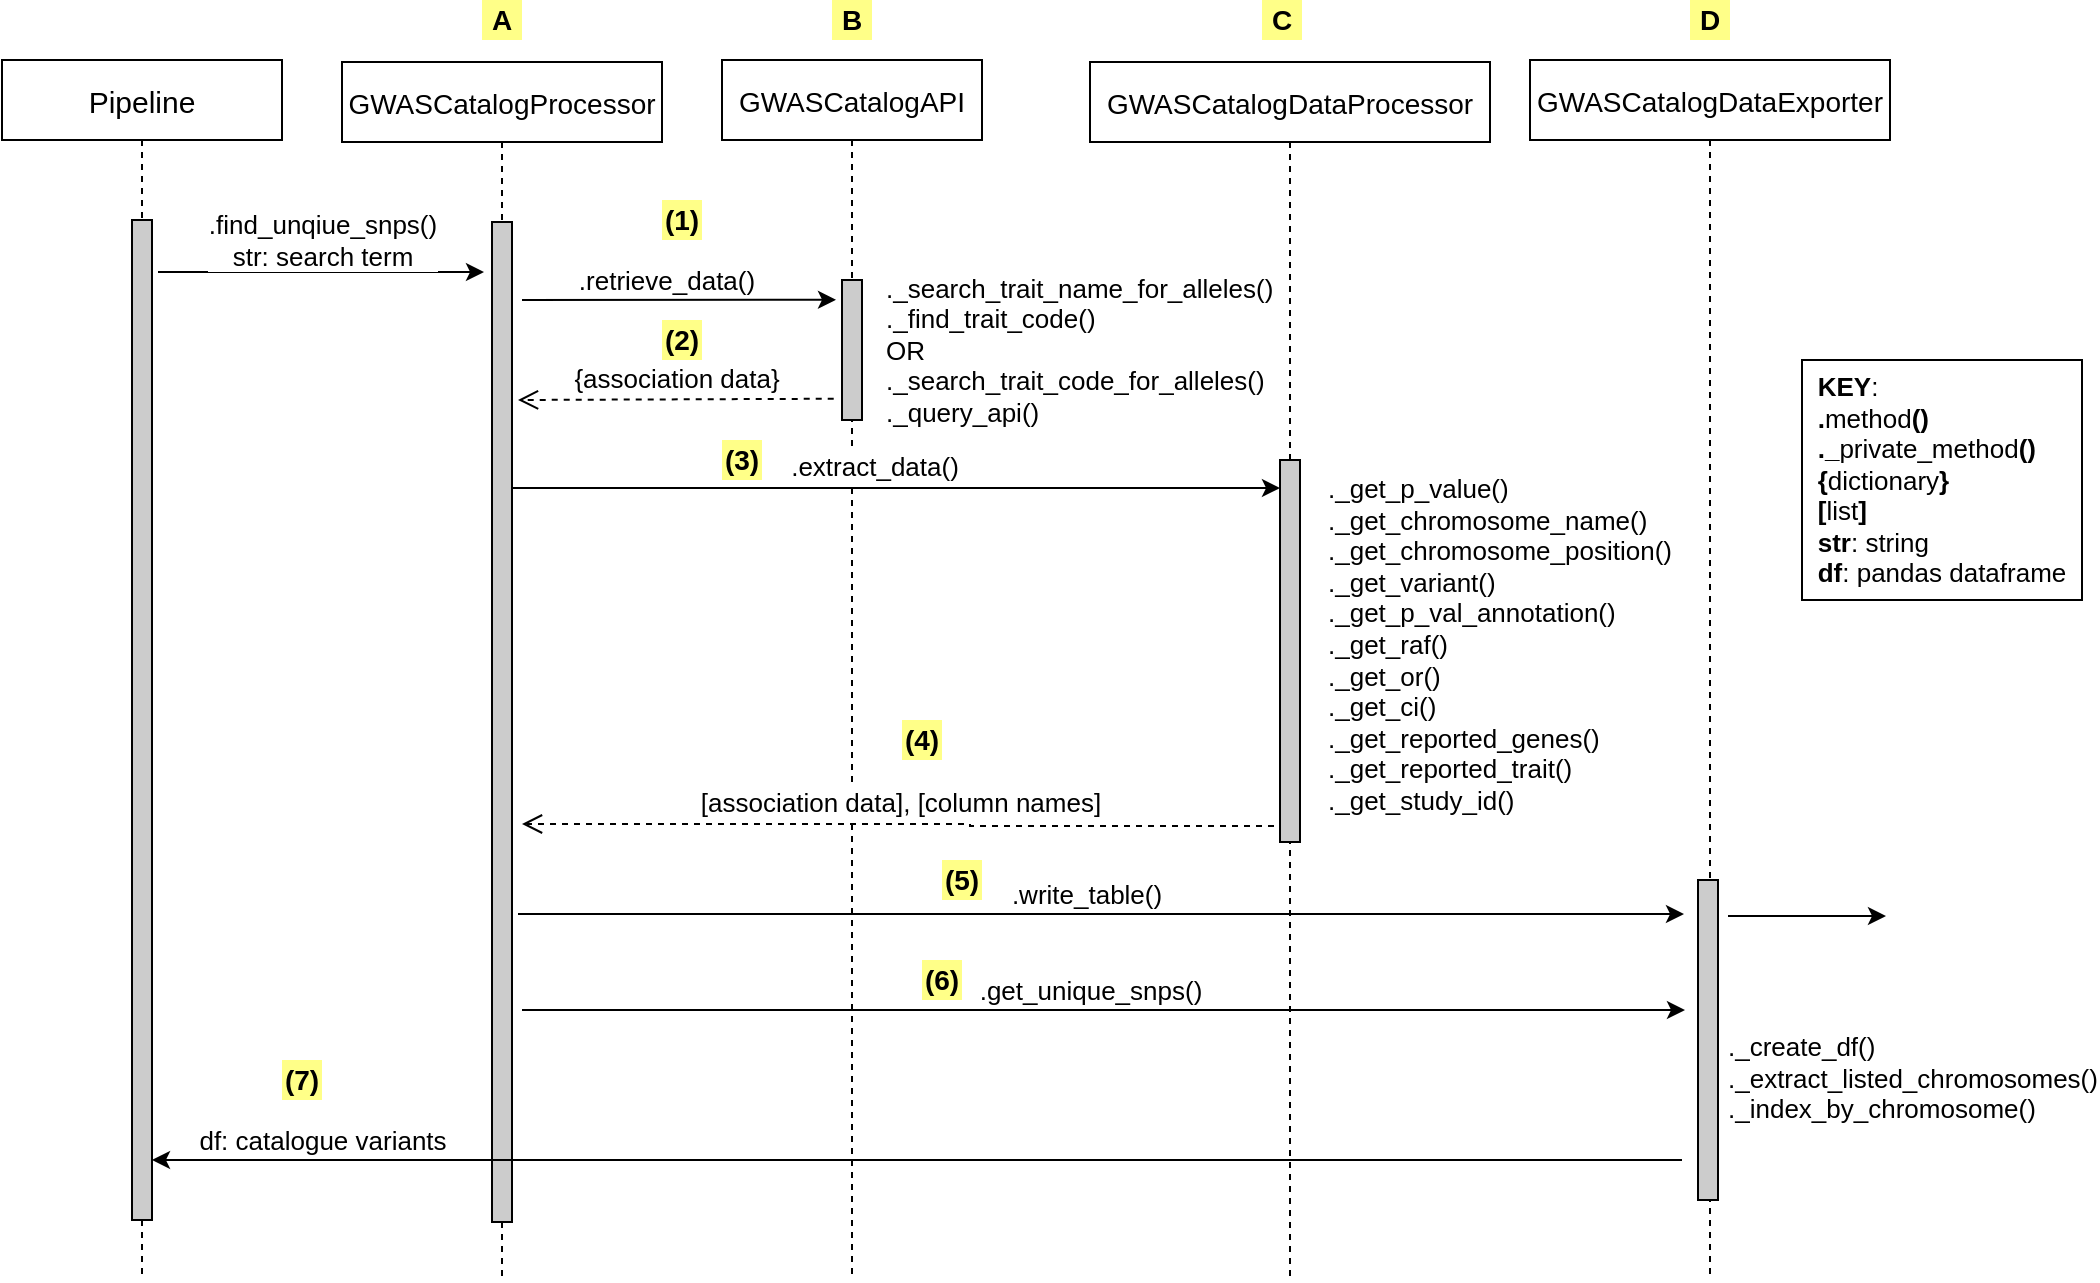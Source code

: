 <mxfile version="17.4.6" type="device"><diagram id="kgpKYQtTHZ0yAKxKKP6v" name="Page-1"><mxGraphModel dx="1422" dy="697" grid="1" gridSize="10" guides="1" tooltips="1" connect="1" arrows="1" fold="1" page="1" pageScale="1" pageWidth="850" pageHeight="1100" math="0" shadow="0"><root><mxCell id="0"/><mxCell id="1" parent="0"/><mxCell id="3nuBFxr9cyL0pnOWT2aG-1" value="GWASCatalogProcessor" style="shape=umlLifeline;perimeter=lifelinePerimeter;container=1;collapsible=0;recursiveResize=0;rounded=0;shadow=0;strokeWidth=1;fontSize=14;" parent="1" vertex="1"><mxGeometry x="210" y="41" width="160" height="609" as="geometry"/></mxCell><mxCell id="3VSZiahwa-lIYGKxo2oS-6" value="" style="points=[];perimeter=orthogonalPerimeter;rounded=0;shadow=0;strokeWidth=1;fillColor=#CCCCCC;" parent="3nuBFxr9cyL0pnOWT2aG-1" vertex="1"><mxGeometry x="75" y="80" width="10" height="500" as="geometry"/></mxCell><mxCell id="3nuBFxr9cyL0pnOWT2aG-5" value="GWASCatalogAPI" style="shape=umlLifeline;perimeter=lifelinePerimeter;container=1;collapsible=0;recursiveResize=0;rounded=0;shadow=0;strokeWidth=1;fontSize=14;" parent="1" vertex="1"><mxGeometry x="400" y="40" width="130" height="610" as="geometry"/></mxCell><mxCell id="3VSZiahwa-lIYGKxo2oS-5" value="" style="points=[];perimeter=orthogonalPerimeter;rounded=0;shadow=0;strokeWidth=1;fillColor=#CCCCCC;" parent="3nuBFxr9cyL0pnOWT2aG-5" vertex="1"><mxGeometry x="60" y="110" width="10" height="70" as="geometry"/></mxCell><mxCell id="3VSZiahwa-lIYGKxo2oS-8" value="._search_trait_name_for_alleles()&lt;br style=&quot;font-size: 13px;&quot;&gt;._find_trait_code()&lt;br style=&quot;font-size: 13px;&quot;&gt;OR&lt;br style=&quot;font-size: 13px;&quot;&gt;._search_trait_code_for_alleles()&lt;br style=&quot;font-size: 13px;&quot;&gt;._query_api()" style="rounded=0;whiteSpace=wrap;html=1;fillColor=none;strokeColor=none;align=left;fontSize=13;" parent="3nuBFxr9cyL0pnOWT2aG-5" vertex="1"><mxGeometry x="80" y="105" width="140" height="80" as="geometry"/></mxCell><mxCell id="3VSZiahwa-lIYGKxo2oS-7" value=".retrieve_data()" style="edgeStyle=orthogonalEdgeStyle;rounded=0;orthogonalLoop=1;jettySize=auto;html=1;fontSize=13;" parent="3nuBFxr9cyL0pnOWT2aG-5" edge="1"><mxGeometry x="-0.085" y="10" relative="1" as="geometry"><mxPoint x="-100" y="120" as="sourcePoint"/><mxPoint x="57" y="119.86" as="targetPoint"/><Array as="points"><mxPoint x="57" y="119.86"/></Array><mxPoint as="offset"/></mxGeometry></mxCell><mxCell id="3VSZiahwa-lIYGKxo2oS-10" value="{association data}" style="edgeStyle=orthogonalEdgeStyle;rounded=0;orthogonalLoop=1;jettySize=auto;html=1;dashed=1;endArrow=open;verticalAlign=bottom;endSize=8;shadow=0;strokeWidth=1;exitX=-0.214;exitY=0.849;exitDx=0;exitDy=0;exitPerimeter=0;fontSize=13;" parent="3nuBFxr9cyL0pnOWT2aG-5" edge="1"><mxGeometry relative="1" as="geometry"><mxPoint x="55.86" y="169.43" as="sourcePoint"/><mxPoint x="-102" y="170" as="targetPoint"/><Array as="points"><mxPoint x="48" y="169"/></Array></mxGeometry></mxCell><mxCell id="aowkjoznNvyGGsVmtl6p-7" value="&lt;b&gt;(3)&lt;/b&gt;&lt;span style=&quot;color: rgba(0 , 0 , 0 , 0) ; font-family: monospace ; font-size: 0px&quot;&gt;%3CmxGraphModel%3E%3Croot%3E%3CmxCell%20id%3D%220%22%2F%3E%3CmxCell%20id%3D%221%22%20parent%3D%220%22%2F%3E%3CmxCell%20id%3D%222%22%20value%3D%22%26lt%3Bb%26gt%3BD%26lt%3B%2Fb%26gt%3B%22%20style%3D%22rounded%3D0%3BwhiteSpace%3Dwrap%3Bhtml%3D1%3BfontSize%3D14%3BfillColor%3D%23ffff88%3BstrokeColor%3Dnone%3B%22%20vertex%3D%221%22%20parent%3D%221%22%3E%3CmxGeometry%20x%3D%22884%22%20y%3D%2210%22%20width%3D%2220%22%20height%3D%2220%22%20as%3D%22geometry%22%2F%3E%3C%2FmxCell%3E%3C%2Froot%3E%3C%2FmxGraphModel%3E&lt;/span&gt;" style="rounded=0;whiteSpace=wrap;html=1;fontSize=14;fillColor=#ffff88;strokeColor=none;" vertex="1" parent="3nuBFxr9cyL0pnOWT2aG-5"><mxGeometry y="190" width="20" height="20" as="geometry"/></mxCell><mxCell id="aowkjoznNvyGGsVmtl6p-14" value="&lt;b&gt;(4)&lt;/b&gt;&lt;span style=&quot;color: rgba(0 , 0 , 0 , 0) ; font-family: monospace ; font-size: 0px&quot;&gt;%3CmxGraphModel%3E%3Croot%3E%3CmxCell%20id%3D%220%22%2F%3E%3CmxCell%20id%3D%221%22%20parent%3D%220%22%2F%3E%3CmxCell%20id%3D%222%22%20value%3D%22%26lt%3Bb%26gt%3BD%26lt%3B%2Fb%26gt%3B%22%20style%3D%22rounded%3D0%3BwhiteSpace%3Dwrap%3Bhtml%3D1%3BfontSize%3D14%3BfillColor%3D%23ffff88%3BstrokeColor%3Dnone%3B%22%20vertex%3D%221%22%20parent%3D%221%22%3E%3CmxGeometry%20x%3D%22884%22%20y%3D%2210%22%20width%3D%2220%22%20height%3D%2220%22%20as%3D%22geometry%22%2F%3E%3C%2FmxCell%3E%3C%2Froot%3E%3C%2FmxGraphModel%3E&lt;/span&gt;" style="rounded=0;whiteSpace=wrap;html=1;fontSize=14;fillColor=#ffff88;strokeColor=none;" vertex="1" parent="3nuBFxr9cyL0pnOWT2aG-5"><mxGeometry x="90" y="330" width="20" height="20" as="geometry"/></mxCell><mxCell id="aowkjoznNvyGGsVmtl6p-16" value="&lt;b&gt;(5)&lt;/b&gt;&lt;span style=&quot;color: rgba(0 , 0 , 0 , 0) ; font-family: monospace ; font-size: 0px&quot;&gt;%3CmxGraphModel%3E%3Croot%3E%3CmxCell%20id%3D%220%22%2F%3E%3CmxCell%20id%3D%221%22%20parent%3D%220%22%2F%3E%3CmxCell%20id%3D%222%22%20value%3D%22%26lt%3Bb%26gt%3BD%26lt%3B%2Fb%26gt%3B%22%20style%3D%22rounded%3D0%3BwhiteSpace%3Dwrap%3Bhtml%3D1%3BfontSize%3D14%3BfillColor%3D%23ffff88%3BstrokeColor%3Dnone%3B%22%20vertex%3D%221%22%20parent%3D%221%22%3E%3CmxGeometry%20x%3D%22884%22%20y%3D%2210%22%20width%3D%2220%22%20height%3D%2220%22%20as%3D%22geometry%22%2F%3E%3C%2FmxCell%3E%3C%2Froot%3E%3C%2FmxGraphModel%3E&lt;/span&gt;" style="rounded=0;whiteSpace=wrap;html=1;fontSize=14;fillColor=#ffff88;strokeColor=none;" vertex="1" parent="3nuBFxr9cyL0pnOWT2aG-5"><mxGeometry x="110" y="400" width="20" height="20" as="geometry"/></mxCell><mxCell id="aowkjoznNvyGGsVmtl6p-17" value="&lt;b&gt;(6)&lt;/b&gt;&lt;span style=&quot;color: rgba(0 , 0 , 0 , 0) ; font-family: monospace ; font-size: 0px&quot;&gt;%3CmxGraphModel%3E%3Croot%3E%3CmxCell%20id%3D%220%22%2F%3E%3CmxCell%20id%3D%221%22%20parent%3D%220%22%2F%3E%3CmxCell%20id%3D%222%22%20value%3D%22%26lt%3Bb%26gt%3BD%26lt%3B%2Fb%26gt%3B%22%20style%3D%22rounded%3D0%3BwhiteSpace%3Dwrap%3Bhtml%3D1%3BfontSize%3D14%3BfillColor%3D%23ffff88%3BstrokeColor%3Dnone%3B%22%20vertex%3D%221%22%20parent%3D%221%22%3E%3CmxGeometry%20x%3D%22884%22%20y%3D%2210%22%20width%3D%2220%22%20height%3D%2220%22%20as%3D%22geometry%22%2F%3E%3C%2FmxCell%3E%3C%2Froot%3E%3C%2FmxGraphModel%3E&lt;/span&gt;" style="rounded=0;whiteSpace=wrap;html=1;fontSize=14;fillColor=#ffff88;strokeColor=none;" vertex="1" parent="3nuBFxr9cyL0pnOWT2aG-5"><mxGeometry x="100" y="450" width="20" height="20" as="geometry"/></mxCell><mxCell id="3VSZiahwa-lIYGKxo2oS-1" value="GWASCatalogDataProcessor" style="shape=umlLifeline;perimeter=lifelinePerimeter;container=1;collapsible=0;recursiveResize=0;rounded=0;shadow=0;strokeWidth=1;fontSize=14;" parent="1" vertex="1"><mxGeometry x="584" y="41" width="200" height="609" as="geometry"/></mxCell><mxCell id="3VSZiahwa-lIYGKxo2oS-2" value="" style="points=[];perimeter=orthogonalPerimeter;rounded=0;shadow=0;strokeWidth=1;fillColor=#CCCCCC;" parent="3VSZiahwa-lIYGKxo2oS-1" vertex="1"><mxGeometry x="95" y="199" width="10" height="191" as="geometry"/></mxCell><mxCell id="3VSZiahwa-lIYGKxo2oS-13" value="[association data], [column names]" style="edgeStyle=orthogonalEdgeStyle;rounded=0;orthogonalLoop=1;jettySize=auto;html=1;dashed=1;endArrow=open;verticalAlign=bottom;endSize=8;shadow=0;strokeWidth=1;fontSize=13;" parent="3VSZiahwa-lIYGKxo2oS-1" edge="1"><mxGeometry relative="1" as="geometry"><mxPoint x="92" y="382" as="sourcePoint"/><mxPoint x="-284" y="381" as="targetPoint"/><Array as="points"><mxPoint x="-60" y="382"/><mxPoint x="-60" y="381"/></Array></mxGeometry></mxCell><mxCell id="3VSZiahwa-lIYGKxo2oS-11" value=".extract_data()" style="edgeStyle=orthogonalEdgeStyle;rounded=0;orthogonalLoop=1;jettySize=auto;html=1;fontSize=13;" parent="3VSZiahwa-lIYGKxo2oS-1" edge="1"><mxGeometry x="-0.058" y="11" relative="1" as="geometry"><mxPoint x="-289" y="214" as="sourcePoint"/><mxPoint x="95" y="213" as="targetPoint"/><Array as="points"><mxPoint x="-289" y="213"/></Array><mxPoint as="offset"/></mxGeometry></mxCell><mxCell id="3VSZiahwa-lIYGKxo2oS-3" value="GWASCatalogDataExporter" style="shape=umlLifeline;perimeter=lifelinePerimeter;container=1;collapsible=0;recursiveResize=0;rounded=0;shadow=0;strokeWidth=1;fontSize=14;" parent="1" vertex="1"><mxGeometry x="804" y="40" width="180" height="610" as="geometry"/></mxCell><mxCell id="3VSZiahwa-lIYGKxo2oS-4" value="" style="points=[];perimeter=orthogonalPerimeter;rounded=0;shadow=0;strokeWidth=1;fillColor=#CCCCCC;" parent="3VSZiahwa-lIYGKxo2oS-3" vertex="1"><mxGeometry x="84" y="410" width="10" height="160" as="geometry"/></mxCell><mxCell id="3VSZiahwa-lIYGKxo2oS-26" value="" style="endArrow=classic;html=1;rounded=0;" parent="3VSZiahwa-lIYGKxo2oS-3" edge="1"><mxGeometry width="50" height="50" relative="1" as="geometry"><mxPoint x="99" y="428" as="sourcePoint"/><mxPoint x="178" y="428" as="targetPoint"/></mxGeometry></mxCell><mxCell id="3VSZiahwa-lIYGKxo2oS-14" value=".write_table()" style="edgeStyle=orthogonalEdgeStyle;rounded=0;orthogonalLoop=1;jettySize=auto;html=1;fontSize=13;" parent="1" edge="1"><mxGeometry x="-0.023" y="10" relative="1" as="geometry"><mxPoint x="300" y="467" as="sourcePoint"/><mxPoint x="881" y="467" as="targetPoint"/><Array as="points"><mxPoint x="298" y="467"/></Array><mxPoint as="offset"/></mxGeometry></mxCell><mxCell id="3VSZiahwa-lIYGKxo2oS-15" value=".get_unique_snps()" style="edgeStyle=orthogonalEdgeStyle;rounded=0;orthogonalLoop=1;jettySize=auto;html=1;fontSize=13;" parent="1" edge="1"><mxGeometry x="-0.023" y="10" relative="1" as="geometry"><mxPoint x="300" y="515" as="sourcePoint"/><mxPoint x="881.5" y="515" as="targetPoint"/><Array as="points"><mxPoint x="300" y="515"/></Array><mxPoint as="offset"/></mxGeometry></mxCell><mxCell id="3VSZiahwa-lIYGKxo2oS-16" value="Pipeline" style="shape=umlLifeline;perimeter=lifelinePerimeter;container=1;collapsible=0;recursiveResize=0;rounded=0;shadow=0;strokeWidth=1;fontSize=15;" parent="1" vertex="1"><mxGeometry x="40" y="40" width="140" height="610" as="geometry"/></mxCell><mxCell id="3VSZiahwa-lIYGKxo2oS-17" value="" style="points=[];perimeter=orthogonalPerimeter;rounded=0;shadow=0;strokeWidth=1;fillColor=#CCCCCC;" parent="3VSZiahwa-lIYGKxo2oS-16" vertex="1"><mxGeometry x="65" y="80" width="10" height="500" as="geometry"/></mxCell><mxCell id="3VSZiahwa-lIYGKxo2oS-18" value=".find_unqiue_snps()&lt;br style=&quot;font-size: 13px;&quot;&gt;str: search term" style="edgeStyle=orthogonalEdgeStyle;rounded=0;orthogonalLoop=1;jettySize=auto;html=1;fontSize=13;" parent="1" edge="1"><mxGeometry x="0.006" y="16" relative="1" as="geometry"><mxPoint x="118" y="146" as="sourcePoint"/><mxPoint x="281" y="146" as="targetPoint"/><Array as="points"><mxPoint x="213" y="146"/><mxPoint x="213" y="146"/></Array><mxPoint as="offset"/></mxGeometry></mxCell><mxCell id="3VSZiahwa-lIYGKxo2oS-19" value="df: catalogue variants" style="edgeStyle=orthogonalEdgeStyle;rounded=0;orthogonalLoop=1;jettySize=auto;html=1;fontSize=13;" parent="1" target="3VSZiahwa-lIYGKxo2oS-17" edge="1"><mxGeometry x="0.778" y="-10" relative="1" as="geometry"><mxPoint x="880" y="590" as="sourcePoint"/><mxPoint x="113.667" y="597.0" as="targetPoint"/><Array as="points"><mxPoint x="260" y="590"/><mxPoint x="260" y="590"/></Array><mxPoint as="offset"/></mxGeometry></mxCell><mxCell id="3VSZiahwa-lIYGKxo2oS-20" value="._create_df()&lt;br style=&quot;font-size: 13px;&quot;&gt;._extract_listed_chromosomes()&lt;br style=&quot;font-size: 13px;&quot;&gt;._index_by_chromosome()" style="rounded=0;whiteSpace=wrap;html=1;fillColor=none;strokeColor=none;align=left;fontSize=13;" parent="1" vertex="1"><mxGeometry x="901" y="524" width="140" height="49" as="geometry"/></mxCell><mxCell id="3VSZiahwa-lIYGKxo2oS-12" value="._get_p_value()&lt;br style=&quot;font-size: 13px;&quot;&gt;._get_chromosome_name()&lt;br style=&quot;font-size: 13px;&quot;&gt;._get_chromosome_position()&lt;br style=&quot;font-size: 13px;&quot;&gt;._get_variant()&lt;br style=&quot;font-size: 13px;&quot;&gt;._get_p_val_annotation()&lt;br style=&quot;font-size: 13px;&quot;&gt;._get_raf()&lt;br style=&quot;font-size: 13px;&quot;&gt;._get_or()&lt;br style=&quot;font-size: 13px;&quot;&gt;._get_ci()&lt;br style=&quot;font-size: 13px;&quot;&gt;._get_reported_genes()&lt;br style=&quot;font-size: 13px;&quot;&gt;._get_reported_trait()&lt;br style=&quot;font-size: 13px;&quot;&gt;._get_study_id()&lt;br style=&quot;font-size: 13px;&quot;&gt;&lt;br style=&quot;font-size: 13px;&quot;&gt;" style="rounded=0;whiteSpace=wrap;html=1;fillColor=none;strokeColor=none;align=left;fontSize=13;" parent="1" vertex="1"><mxGeometry x="701" y="250" width="166" height="180" as="geometry"/></mxCell><mxCell id="3VSZiahwa-lIYGKxo2oS-27" value="" style="shape=image;html=1;verticalAlign=top;verticalLabelPosition=bottom;labelBackgroundColor=#ffffff;imageAspect=0;aspect=fixed;image=https://cdn1.iconfinder.com/data/icons/bootstrap-vol-3/16/filetype-csv-128.png;fillColor=none;" parent="1" vertex="1"><mxGeometry x="987" y="440" width="54" height="54" as="geometry"/></mxCell><mxCell id="3VSZiahwa-lIYGKxo2oS-74" value="&lt;div style=&quot;text-align: left; font-size: 13px;&quot;&gt;&lt;b style=&quot;font-family: helvetica; font-size: 13px;&quot;&gt;KEY&lt;/b&gt;&lt;span style=&quot;text-align: left; font-family: helvetica; font-size: 13px;&quot;&gt;:&lt;/span&gt;&lt;/div&gt;&lt;b style=&quot;color: rgb(0, 0, 0); font-family: helvetica; font-size: 13px; font-style: normal; letter-spacing: normal; text-indent: 0px; text-transform: none; word-spacing: 0px;&quot;&gt;&lt;div style=&quot;text-align: left; font-size: 13px;&quot;&gt;&lt;b style=&quot;font-size: 13px;&quot;&gt;.&lt;/b&gt;&lt;span style=&quot;font-weight: 400; font-size: 13px;&quot;&gt;method&lt;/span&gt;&lt;b style=&quot;font-size: 13px;&quot;&gt;()&lt;/b&gt;&lt;/div&gt;&lt;/b&gt;&lt;b style=&quot;color: rgb(0, 0, 0); font-family: helvetica; font-size: 13px; font-style: normal; letter-spacing: normal; text-indent: 0px; text-transform: none; word-spacing: 0px;&quot;&gt;&lt;div style=&quot;text-align: left; font-size: 13px;&quot;&gt;&lt;b style=&quot;font-size: 13px;&quot;&gt;._&lt;/b&gt;&lt;span style=&quot;font-weight: 400; font-size: 13px;&quot;&gt;private_method&lt;/span&gt;&lt;b style=&quot;font-size: 13px;&quot;&gt;()&lt;/b&gt;&lt;/div&gt;&lt;/b&gt;&lt;b style=&quot;color: rgb(0, 0, 0); font-family: helvetica; font-size: 13px; font-style: normal; letter-spacing: normal; text-indent: 0px; text-transform: none; word-spacing: 0px;&quot;&gt;&lt;div style=&quot;text-align: left; font-size: 13px;&quot;&gt;&lt;b style=&quot;font-size: 13px;&quot;&gt;{&lt;/b&gt;&lt;span style=&quot;font-weight: 400; font-size: 13px;&quot;&gt;dictionary&lt;/span&gt;&lt;b style=&quot;font-size: 13px;&quot;&gt;}&lt;/b&gt;&lt;/div&gt;&lt;/b&gt;&lt;span style=&quot;color: rgb(0, 0, 0); font-family: helvetica; font-size: 13px; font-style: normal; letter-spacing: normal; text-indent: 0px; text-transform: none; word-spacing: 0px;&quot;&gt;&lt;div style=&quot;font-weight: bold; text-align: left; font-size: 13px;&quot;&gt;&lt;b style=&quot;font-size: 13px;&quot;&gt;[&lt;/b&gt;&lt;span style=&quot;font-weight: 400; font-size: 13px;&quot;&gt;list&lt;/span&gt;&lt;b style=&quot;font-size: 13px;&quot;&gt;]&lt;/b&gt;&lt;/div&gt;&lt;div style=&quot;text-align: left; font-size: 13px;&quot;&gt;&lt;b style=&quot;font-size: 13px;&quot;&gt;str&lt;/b&gt;: string&amp;nbsp;&lt;/div&gt;&lt;/span&gt;&lt;span style=&quot;color: rgb(0, 0, 0); font-family: helvetica; font-size: 13px; font-style: normal; letter-spacing: normal; text-indent: 0px; text-transform: none; word-spacing: 0px; background-color: rgb(255, 255, 255); display: inline; float: none;&quot;&gt;&lt;div style=&quot;text-align: left; font-size: 13px;&quot;&gt;&lt;b style=&quot;font-size: 13px;&quot;&gt;df&lt;/b&gt;: pandas dataframe&lt;/div&gt;&lt;/span&gt;" style="rounded=0;whiteSpace=wrap;html=1;labelBackgroundColor=#FFFFFF;fontColor=#000000;fillColor=none;fontSize=13;" parent="1" vertex="1"><mxGeometry x="940" y="190" width="140" height="120" as="geometry"/></mxCell><mxCell id="aowkjoznNvyGGsVmtl6p-1" value="&lt;b&gt;A&lt;/b&gt;" style="rounded=0;whiteSpace=wrap;html=1;fontSize=14;fillColor=#ffff88;strokeColor=none;" vertex="1" parent="1"><mxGeometry x="280" y="10" width="20" height="20" as="geometry"/></mxCell><mxCell id="aowkjoznNvyGGsVmtl6p-2" value="&lt;b&gt;B&lt;/b&gt;" style="rounded=0;whiteSpace=wrap;html=1;fontSize=14;fillColor=#ffff88;strokeColor=none;" vertex="1" parent="1"><mxGeometry x="455" y="10" width="20" height="20" as="geometry"/></mxCell><mxCell id="aowkjoznNvyGGsVmtl6p-3" value="&lt;b&gt;C&lt;/b&gt;" style="rounded=0;whiteSpace=wrap;html=1;fontSize=14;fillColor=#ffff88;strokeColor=none;" vertex="1" parent="1"><mxGeometry x="670" y="10" width="20" height="20" as="geometry"/></mxCell><mxCell id="aowkjoznNvyGGsVmtl6p-4" value="&lt;b&gt;D&lt;/b&gt;" style="rounded=0;whiteSpace=wrap;html=1;fontSize=14;fillColor=#ffff88;strokeColor=none;" vertex="1" parent="1"><mxGeometry x="884" y="10" width="20" height="20" as="geometry"/></mxCell><mxCell id="aowkjoznNvyGGsVmtl6p-5" value="&lt;b&gt;(1)&lt;/b&gt;&lt;span style=&quot;color: rgba(0 , 0 , 0 , 0) ; font-family: monospace ; font-size: 0px&quot;&gt;%3CmxGraphModel%3E%3Croot%3E%3CmxCell%20id%3D%220%22%2F%3E%3CmxCell%20id%3D%221%22%20parent%3D%220%22%2F%3E%3CmxCell%20id%3D%222%22%20value%3D%22%26lt%3Bb%26gt%3BD%26lt%3B%2Fb%26gt%3B%22%20style%3D%22rounded%3D0%3BwhiteSpace%3Dwrap%3Bhtml%3D1%3BfontSize%3D14%3BfillColor%3D%23ffff88%3BstrokeColor%3Dnone%3B%22%20vertex%3D%221%22%20parent%3D%221%22%3E%3CmxGeometry%20x%3D%22884%22%20y%3D%2210%22%20width%3D%2220%22%20height%3D%2220%22%20as%3D%22geometry%22%2F%3E%3C%2FmxCell%3E%3C%2Froot%3E%3C%2FmxGraphModel%3E&lt;/span&gt;" style="rounded=0;whiteSpace=wrap;html=1;fontSize=14;fillColor=#ffff88;strokeColor=none;" vertex="1" parent="1"><mxGeometry x="370" y="110" width="20" height="20" as="geometry"/></mxCell><mxCell id="aowkjoznNvyGGsVmtl6p-6" value="&lt;b&gt;(2)&lt;/b&gt;&lt;span style=&quot;color: rgba(0 , 0 , 0 , 0) ; font-family: monospace ; font-size: 0px&quot;&gt;%3CmxGraphModel%3E%3Croot%3E%3CmxCell%20id%3D%220%22%2F%3E%3CmxCell%20id%3D%221%22%20parent%3D%220%22%2F%3E%3CmxCell%20id%3D%222%22%20value%3D%22%26lt%3Bb%26gt%3BD%26lt%3B%2Fb%26gt%3B%22%20style%3D%22rounded%3D0%3BwhiteSpace%3Dwrap%3Bhtml%3D1%3BfontSize%3D14%3BfillColor%3D%23ffff88%3BstrokeColor%3Dnone%3B%22%20vertex%3D%221%22%20parent%3D%221%22%3E%3CmxGeometry%20x%3D%22884%22%20y%3D%2210%22%20width%3D%2220%22%20height%3D%2220%22%20as%3D%22geometry%22%2F%3E%3C%2FmxCell%3E%3C%2Froot%3E%3C%2FmxGraphModel%3E&lt;/span&gt;" style="rounded=0;whiteSpace=wrap;html=1;fontSize=14;fillColor=#ffff88;strokeColor=none;" vertex="1" parent="1"><mxGeometry x="370" y="170" width="20" height="20" as="geometry"/></mxCell><mxCell id="aowkjoznNvyGGsVmtl6p-18" value="&lt;b&gt;(7)&lt;/b&gt;&lt;span style=&quot;color: rgba(0 , 0 , 0 , 0) ; font-family: monospace ; font-size: 0px&quot;&gt;%3CmxGraphModel%3E%3Croot%3E%3CmxCell%20id%3D%220%22%2F%3E%3CmxCell%20id%3D%221%22%20parent%3D%220%22%2F%3E%3CmxCell%20id%3D%222%22%20value%3D%22%26lt%3Bb%26gt%3BD%26lt%3B%2Fb%26gt%3B%22%20style%3D%22rounded%3D0%3BwhiteSpace%3Dwrap%3Bhtml%3D1%3BfontSize%3D14%3BfillColor%3D%23ffff88%3BstrokeColor%3Dnone%3B%22%20vertex%3D%221%22%20parent%3D%221%22%3E%3CmxGeometry%20x%3D%22884%22%20y%3D%2210%22%20width%3D%2220%22%20height%3D%2220%22%20as%3D%22geometry%22%2F%3E%3C%2FmxCell%3E%3C%2Froot%3E%3C%2FmxGraphModel%3E&lt;/span&gt;" style="rounded=0;whiteSpace=wrap;html=1;fontSize=14;fillColor=#ffff88;strokeColor=none;" vertex="1" parent="1"><mxGeometry x="180" y="540" width="20" height="20" as="geometry"/></mxCell></root></mxGraphModel></diagram></mxfile>